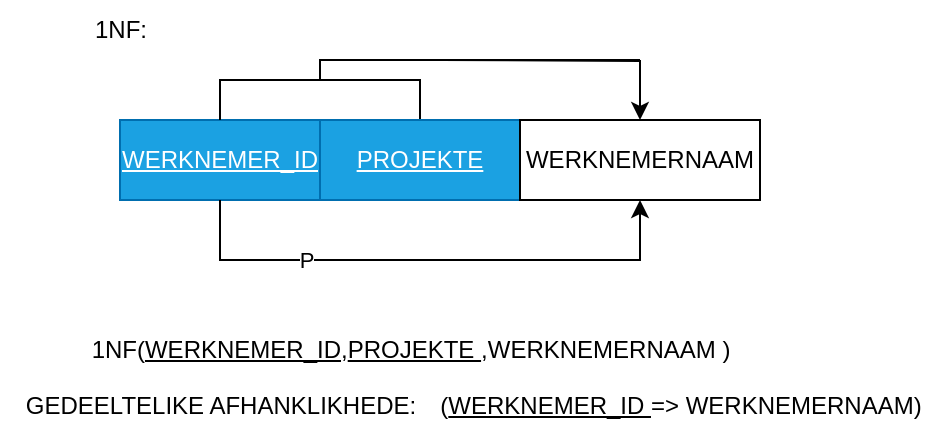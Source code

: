 <mxfile version="26.2.9">
  <diagram name="Page-1" id="C5duagLbNGRrn_5Cs6Mw">
    <mxGraphModel dx="662" dy="639" grid="1" gridSize="10" guides="1" tooltips="1" connect="1" arrows="1" fold="1" page="1" pageScale="1" pageWidth="827" pageHeight="1169" math="0" shadow="0">
      <root>
        <mxCell id="0" />
        <mxCell id="1" parent="0" />
        <mxCell id="SihCWy3LnfYo2KsrA6Gm-1" value="&lt;u&gt;WERKNEMER_ID&lt;/u&gt;" style="whiteSpace=wrap;html=1;align=center;fillColor=#1ba1e2;fontColor=#ffffff;strokeColor=#006EAF;" vertex="1" parent="1">
          <mxGeometry x="140" y="150" width="100" height="40" as="geometry" />
        </mxCell>
        <mxCell id="SihCWy3LnfYo2KsrA6Gm-2" value="" style="endArrow=none;html=1;rounded=0;exitX=0.5;exitY=0;exitDx=0;exitDy=0;startFill=0;" edge="1" parent="1" source="SihCWy3LnfYo2KsrA6Gm-1">
          <mxGeometry width="50" height="50" relative="1" as="geometry">
            <mxPoint x="220" y="400" as="sourcePoint" />
            <mxPoint x="400" y="120" as="targetPoint" />
            <Array as="points">
              <mxPoint x="190" y="130" />
              <mxPoint x="240" y="130" />
              <mxPoint x="240" y="120" />
            </Array>
          </mxGeometry>
        </mxCell>
        <mxCell id="SihCWy3LnfYo2KsrA6Gm-13" style="edgeStyle=orthogonalEdgeStyle;rounded=0;orthogonalLoop=1;jettySize=auto;html=1;endArrow=none;startFill=0;" edge="1" parent="1" source="SihCWy3LnfYo2KsrA6Gm-3">
          <mxGeometry relative="1" as="geometry">
            <mxPoint x="240" y="130" as="targetPoint" />
          </mxGeometry>
        </mxCell>
        <mxCell id="SihCWy3LnfYo2KsrA6Gm-3" value="&lt;u&gt;PROJEKTE&lt;/u&gt;" style="whiteSpace=wrap;html=1;align=center;fillColor=#1ba1e2;fontColor=#ffffff;strokeColor=#006EAF;" vertex="1" parent="1">
          <mxGeometry x="240" y="150" width="100" height="40" as="geometry" />
        </mxCell>
        <mxCell id="SihCWy3LnfYo2KsrA6Gm-5" style="edgeStyle=orthogonalEdgeStyle;rounded=0;orthogonalLoop=1;jettySize=auto;html=1;" edge="1" parent="1" target="SihCWy3LnfYo2KsrA6Gm-4">
          <mxGeometry relative="1" as="geometry">
            <mxPoint x="300" y="120" as="sourcePoint" />
          </mxGeometry>
        </mxCell>
        <mxCell id="SihCWy3LnfYo2KsrA6Gm-4" value="WERKNEMERNAAM" style="whiteSpace=wrap;html=1;align=center;" vertex="1" parent="1">
          <mxGeometry x="340" y="150" width="120" height="40" as="geometry" />
        </mxCell>
        <mxCell id="SihCWy3LnfYo2KsrA6Gm-8" value="1NF:" style="text;html=1;align=center;verticalAlign=middle;resizable=0;points=[];autosize=1;strokeColor=none;fillColor=none;" vertex="1" parent="1">
          <mxGeometry x="115" y="90" width="50" height="30" as="geometry" />
        </mxCell>
        <mxCell id="SihCWy3LnfYo2KsrA6Gm-9" value="1NF(&lt;u&gt;WERKNEMER_ID&lt;/u&gt;,&lt;u&gt;PROJEKTE&amp;nbsp;&lt;/u&gt;,WERKNEMERNAAM )" style="text;html=1;align=center;verticalAlign=middle;resizable=0;points=[];autosize=1;strokeColor=none;fillColor=none;" vertex="1" parent="1">
          <mxGeometry x="115" y="250" width="340" height="30" as="geometry" />
        </mxCell>
        <mxCell id="SihCWy3LnfYo2KsrA6Gm-11" value="" style="endArrow=classic;html=1;rounded=0;exitX=0.5;exitY=1;exitDx=0;exitDy=0;startFill=0;entryX=0.5;entryY=1;entryDx=0;entryDy=0;endFill=1;" edge="1" parent="1" source="SihCWy3LnfYo2KsrA6Gm-1" target="SihCWy3LnfYo2KsrA6Gm-4">
          <mxGeometry width="50" height="50" relative="1" as="geometry">
            <mxPoint x="180" y="260" as="sourcePoint" />
            <mxPoint x="400" y="230" as="targetPoint" />
            <Array as="points">
              <mxPoint x="190" y="220" />
              <mxPoint x="400" y="220" />
            </Array>
          </mxGeometry>
        </mxCell>
        <mxCell id="SihCWy3LnfYo2KsrA6Gm-12" value="P" style="edgeLabel;html=1;align=center;verticalAlign=middle;resizable=0;points=[];" vertex="1" connectable="0" parent="SihCWy3LnfYo2KsrA6Gm-11">
          <mxGeometry x="-0.461" relative="1" as="geometry">
            <mxPoint as="offset" />
          </mxGeometry>
        </mxCell>
        <mxCell id="SihCWy3LnfYo2KsrA6Gm-14" value="GEDEELTELIKE AFHANKLIKHEDE:" style="text;html=1;align=center;verticalAlign=middle;resizable=0;points=[];autosize=1;strokeColor=none;fillColor=none;" vertex="1" parent="1">
          <mxGeometry x="80" y="278" width="220" height="30" as="geometry" />
        </mxCell>
        <mxCell id="SihCWy3LnfYo2KsrA6Gm-15" value="(&lt;u&gt;WERKNEMER_ID &lt;/u&gt;=&amp;gt; WERKNEMERNAAM)" style="text;html=1;align=center;verticalAlign=middle;resizable=0;points=[];autosize=1;strokeColor=none;fillColor=none;" vertex="1" parent="1">
          <mxGeometry x="290" y="278" width="260" height="30" as="geometry" />
        </mxCell>
      </root>
    </mxGraphModel>
  </diagram>
</mxfile>
